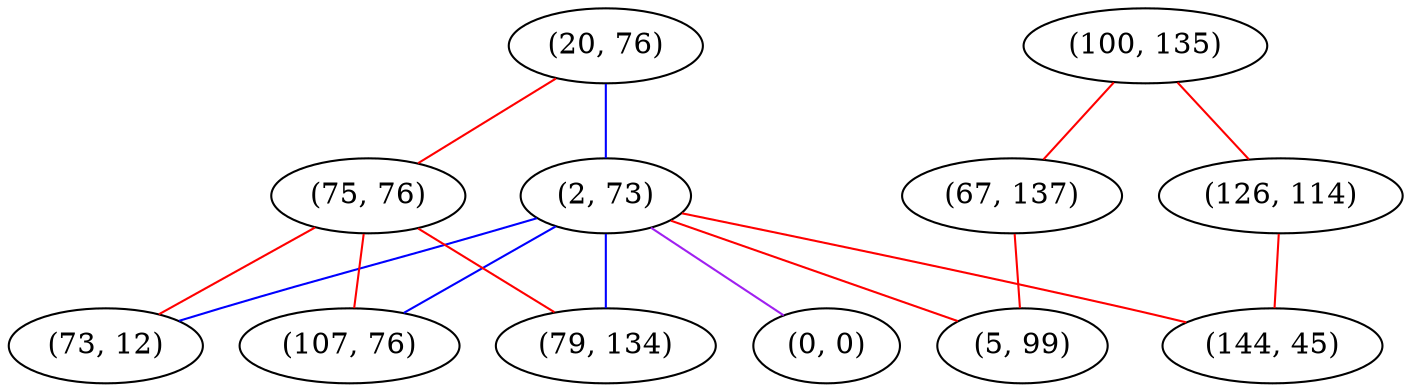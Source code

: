 graph "" {
"(100, 135)";
"(20, 76)";
"(2, 73)";
"(75, 76)";
"(107, 76)";
"(0, 0)";
"(79, 134)";
"(67, 137)";
"(126, 114)";
"(144, 45)";
"(73, 12)";
"(5, 99)";
"(100, 135)" -- "(126, 114)"  [color=red, key=0, weight=1];
"(100, 135)" -- "(67, 137)"  [color=red, key=0, weight=1];
"(20, 76)" -- "(75, 76)"  [color=red, key=0, weight=1];
"(20, 76)" -- "(2, 73)"  [color=blue, key=0, weight=3];
"(2, 73)" -- "(107, 76)"  [color=blue, key=0, weight=3];
"(2, 73)" -- "(79, 134)"  [color=blue, key=0, weight=3];
"(2, 73)" -- "(0, 0)"  [color=purple, key=0, weight=4];
"(2, 73)" -- "(144, 45)"  [color=red, key=0, weight=1];
"(2, 73)" -- "(73, 12)"  [color=blue, key=0, weight=3];
"(2, 73)" -- "(5, 99)"  [color=red, key=0, weight=1];
"(75, 76)" -- "(79, 134)"  [color=red, key=0, weight=1];
"(75, 76)" -- "(107, 76)"  [color=red, key=0, weight=1];
"(75, 76)" -- "(73, 12)"  [color=red, key=0, weight=1];
"(67, 137)" -- "(5, 99)"  [color=red, key=0, weight=1];
"(126, 114)" -- "(144, 45)"  [color=red, key=0, weight=1];
}
